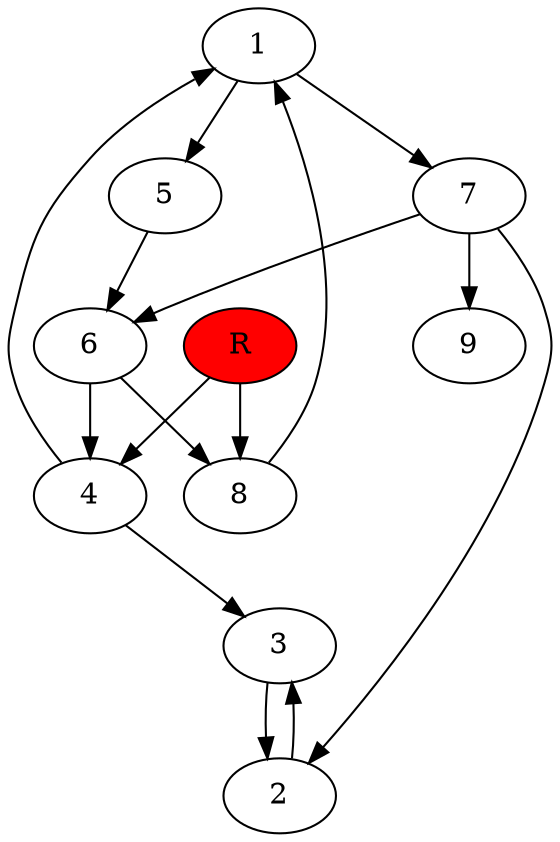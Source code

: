 digraph prb23185 {
	1
	2
	3
	4
	5
	6
	7
	8
	R [fillcolor="#ff0000" style=filled]
	1 -> 5
	1 -> 7
	2 -> 3
	3 -> 2
	4 -> 1
	4 -> 3
	5 -> 6
	6 -> 4
	6 -> 8
	7 -> 2
	7 -> 6
	7 -> 9
	8 -> 1
	R -> 4
	R -> 8
}
